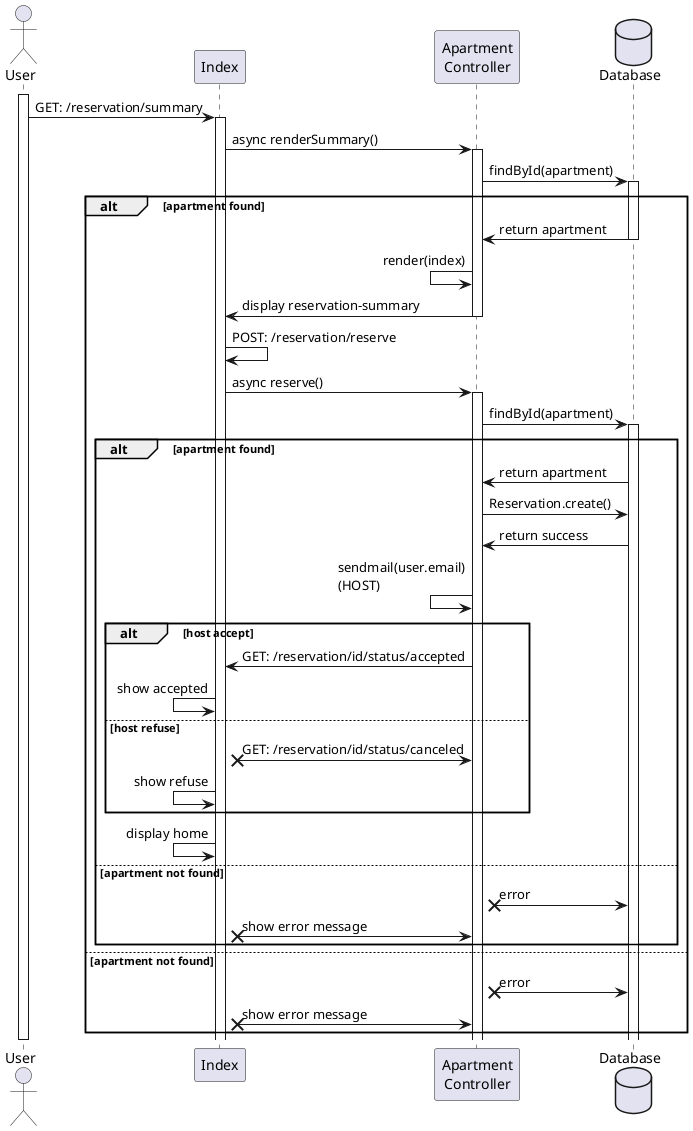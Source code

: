 @startuml create-reservation

actor User
participant "Index" as Index
participant "Apartment\nController" as ApartmentController    
database Database

activate User

        
    User -> Index: GET: /reservation/summary
    activate Index
      Index -> ApartmentController: async renderSummary()
    activate ApartmentController
    ApartmentController -> Database: findById(apartment)
    activate Database
    alt apartment found
    ApartmentController <- Database: return apartment
    deactivate Database
    ApartmentController <- ApartmentController: render(index)
    Index <- ApartmentController: display reservation-summary
    deactivate ApartmentController
    
    Index -> Index:  POST: /reservation/reserve
    Index -> ApartmentController: async reserve()
    activate ApartmentController
    ApartmentController -> Database: findById(apartment)
    activate Database
    alt apartment found
    ApartmentController <- Database: return apartment
    ApartmentController -> Database: Reservation.create()
    ApartmentController <- Database: return success
    ApartmentController <- ApartmentController: sendmail(user.email)\n(HOST)

    alt host accept

    Index <- ApartmentController: GET: /reservation/id/status/accepted
    Index <- Index: show accepted
    else host refuse
    Index x- ApartmentController: GET: /reservation/id/status/canceled
    Index <- Index: show refuse
    end
    Index <- Index: display home
    else apartment not found
    ApartmentController x- Database: error
    Index x- ApartmentController: show error message
    
    end
    else apartment not found
    ApartmentController x- Database: error
    Index x- ApartmentController: show error message
    end
    
deactivate User

@enduml